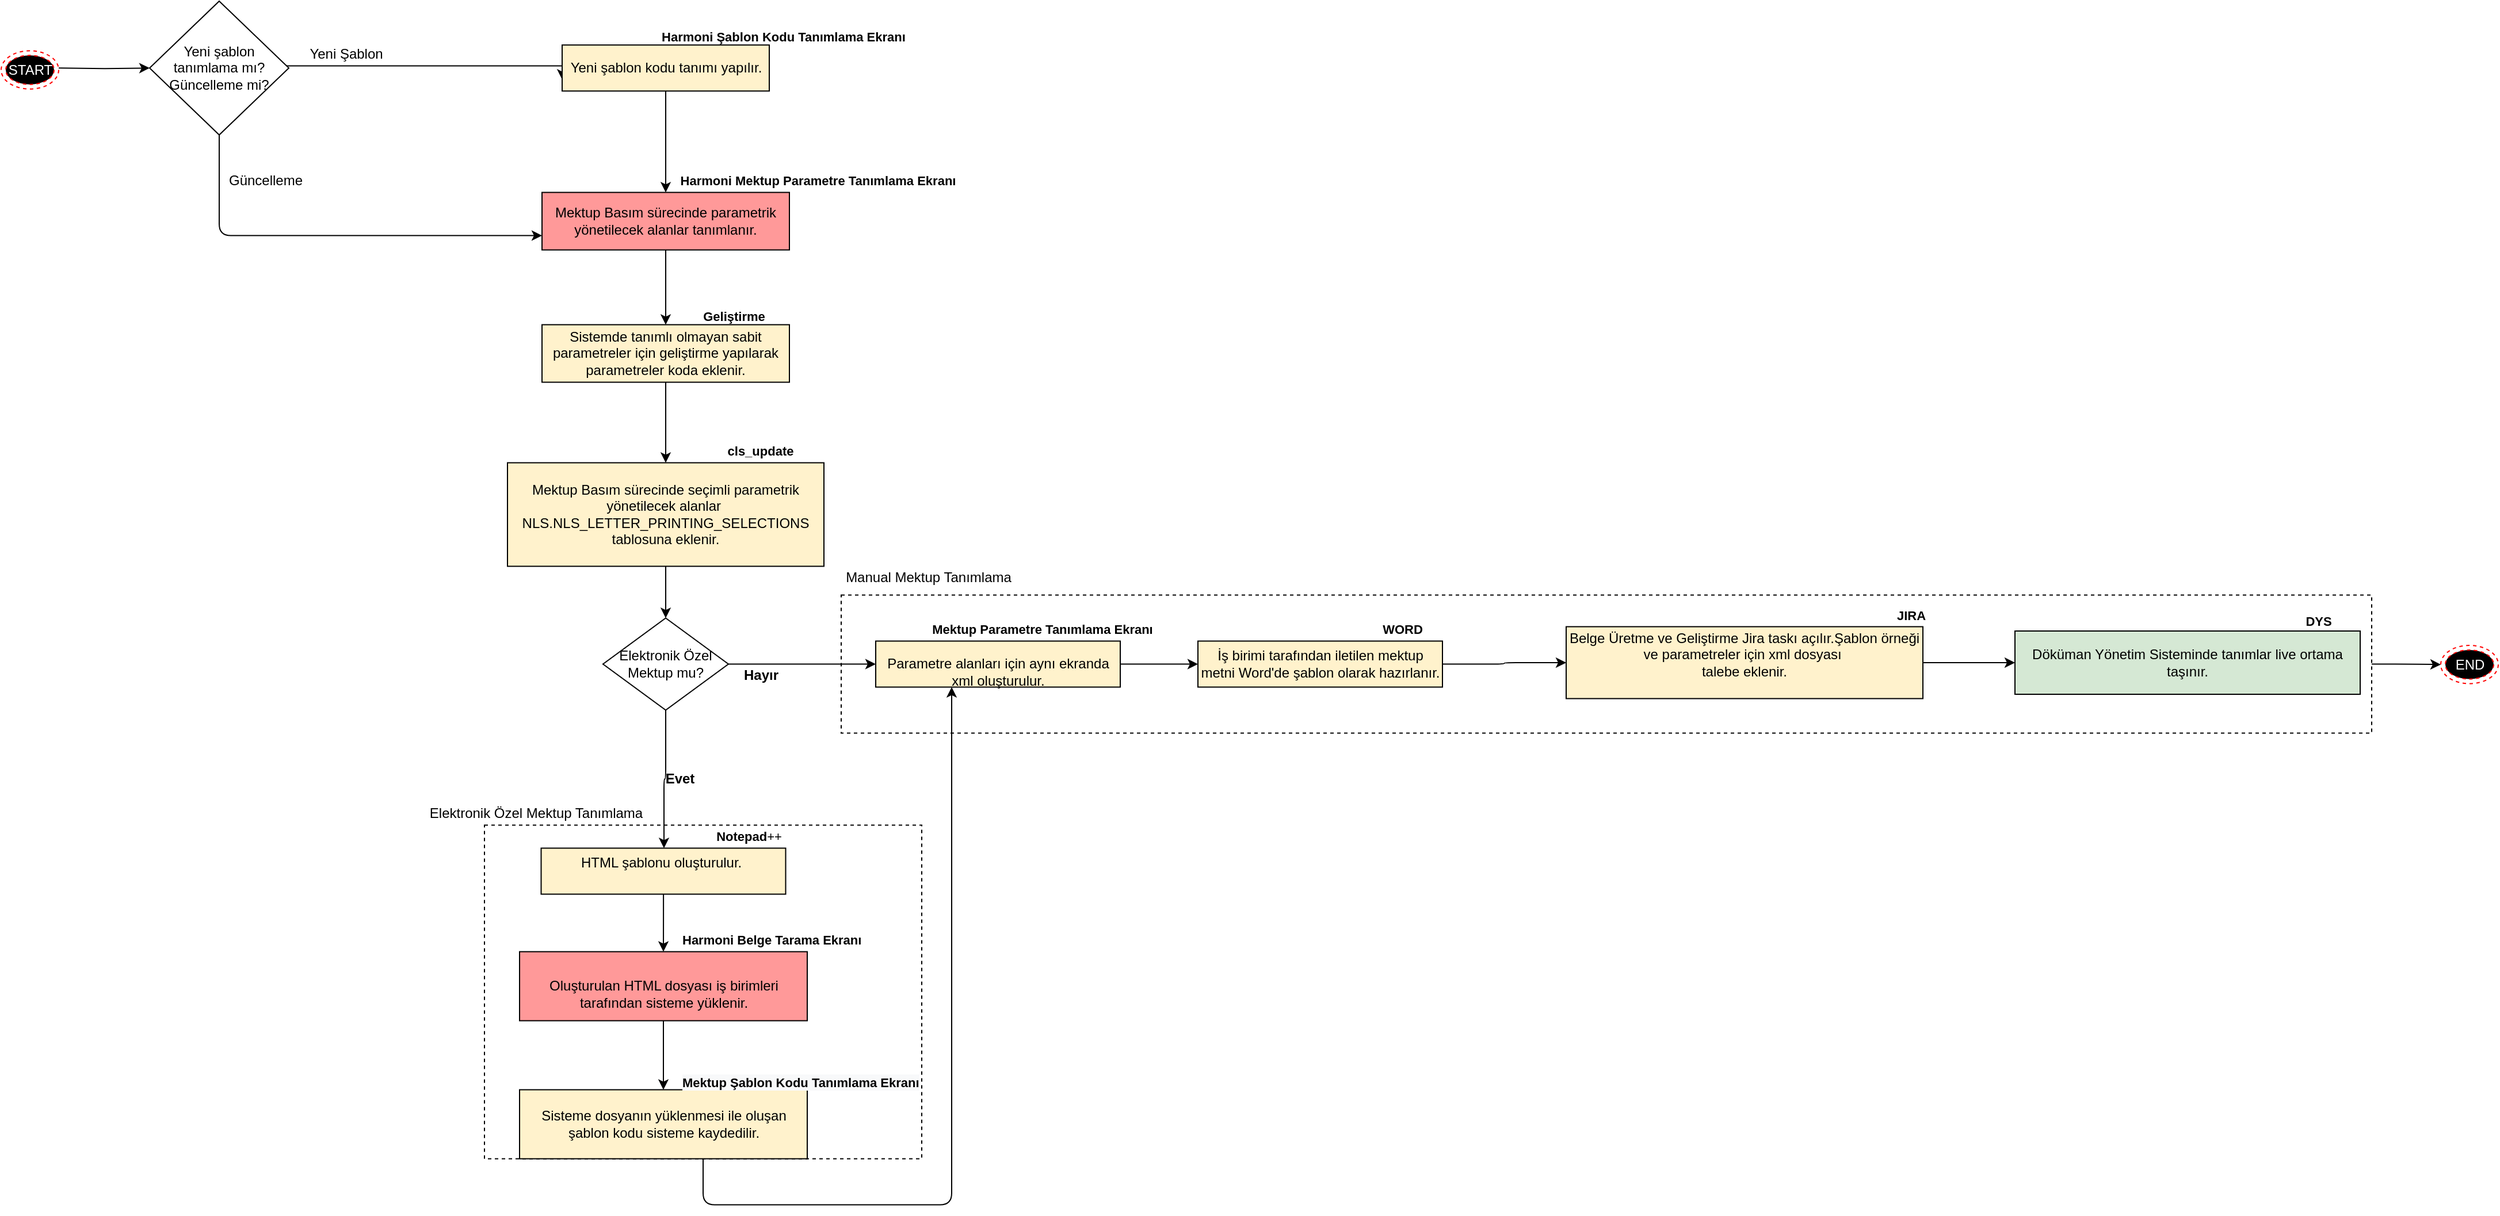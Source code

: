 <mxfile version="14.1.3" type="github">
  <diagram id="gG7oMvfesQ3UNzvVdMt5" name="Page-1">
    <mxGraphModel dx="1673" dy="908" grid="1" gridSize="10" guides="1" tooltips="1" connect="1" arrows="1" fold="1" page="1" pageScale="1" pageWidth="827" pageHeight="1169" math="0" shadow="0">
      <root>
        <mxCell id="0" />
        <mxCell id="1" parent="0" />
        <mxCell id="l8qZVdRTa9FN8ElazUqD-1" value="" style="rounded=0;whiteSpace=wrap;html=1;dashed=1;fillColor=none;" vertex="1" parent="1">
          <mxGeometry x="760" y="1046.25" width="380" height="290" as="geometry" />
        </mxCell>
        <mxCell id="l8qZVdRTa9FN8ElazUqD-2" style="edgeStyle=orthogonalEdgeStyle;rounded=1;orthogonalLoop=1;jettySize=auto;html=1;entryX=0;entryY=0.5;entryDx=0;entryDy=0;" edge="1" parent="1" source="l8qZVdRTa9FN8ElazUqD-3" target="l8qZVdRTa9FN8ElazUqD-49">
          <mxGeometry relative="1" as="geometry">
            <mxPoint x="2460" y="906.25" as="targetPoint" />
          </mxGeometry>
        </mxCell>
        <mxCell id="l8qZVdRTa9FN8ElazUqD-3" value="" style="rounded=0;whiteSpace=wrap;html=1;dashed=1;fillColor=none;" vertex="1" parent="1">
          <mxGeometry x="1070" y="846.25" width="1330" height="120" as="geometry" />
        </mxCell>
        <mxCell id="l8qZVdRTa9FN8ElazUqD-4" style="edgeStyle=orthogonalEdgeStyle;rounded=0;orthogonalLoop=1;jettySize=auto;html=1;exitX=1;exitY=0.5;exitDx=0;exitDy=0;entryX=0;entryY=0.5;entryDx=0;entryDy=0;" edge="1" parent="1" target="l8qZVdRTa9FN8ElazUqD-7">
          <mxGeometry relative="1" as="geometry">
            <mxPoint x="390" y="388.13" as="sourcePoint" />
          </mxGeometry>
        </mxCell>
        <mxCell id="l8qZVdRTa9FN8ElazUqD-5" style="edgeStyle=orthogonalEdgeStyle;rounded=1;orthogonalLoop=1;jettySize=auto;html=1;entryX=0;entryY=0.75;entryDx=0;entryDy=0;" edge="1" parent="1" source="l8qZVdRTa9FN8ElazUqD-7" target="l8qZVdRTa9FN8ElazUqD-16">
          <mxGeometry relative="1" as="geometry">
            <Array as="points">
              <mxPoint x="529" y="534.25" />
            </Array>
            <mxPoint x="530" y="516.25" as="targetPoint" />
          </mxGeometry>
        </mxCell>
        <mxCell id="l8qZVdRTa9FN8ElazUqD-6" value="" style="edgeStyle=orthogonalEdgeStyle;rounded=0;orthogonalLoop=1;jettySize=auto;html=1;entryX=0;entryY=0.75;entryDx=0;entryDy=0;" edge="1" parent="1" source="l8qZVdRTa9FN8ElazUqD-7" target="l8qZVdRTa9FN8ElazUqD-17">
          <mxGeometry relative="1" as="geometry">
            <mxPoint x="760" y="386.25" as="targetPoint" />
            <Array as="points">
              <mxPoint x="827" y="386.25" />
            </Array>
          </mxGeometry>
        </mxCell>
        <mxCell id="l8qZVdRTa9FN8ElazUqD-7" value="Yeni şablon tanımlama mı? Güncelleme mi?" style="rhombus;whiteSpace=wrap;html=1;" vertex="1" parent="1">
          <mxGeometry x="469" y="330" width="121" height="116.25" as="geometry" />
        </mxCell>
        <mxCell id="l8qZVdRTa9FN8ElazUqD-8" value="Güncelleme" style="text;html=1;strokeColor=none;fillColor=none;align=center;verticalAlign=middle;whiteSpace=wrap;rounded=0;" vertex="1" parent="1">
          <mxGeometry x="530" y="476.25" width="80" height="20" as="geometry" />
        </mxCell>
        <mxCell id="l8qZVdRTa9FN8ElazUqD-9" value="Yeni Şablon" style="text;html=1;strokeColor=none;fillColor=none;align=center;verticalAlign=middle;whiteSpace=wrap;rounded=0;dashed=1;" vertex="1" parent="1">
          <mxGeometry x="590" y="366.25" width="100" height="20" as="geometry" />
        </mxCell>
        <mxCell id="l8qZVdRTa9FN8ElazUqD-10" value="&lt;font style=&quot;font-size: 11px&quot;&gt;&lt;b&gt;Harmoni Şablon Kodu Tanımlama Ekranı&lt;/b&gt;&lt;/font&gt;" style="text;html=1;strokeColor=none;fillColor=none;align=center;verticalAlign=middle;whiteSpace=wrap;rounded=0;" vertex="1" parent="1">
          <mxGeometry x="910" y="348.13" width="220" height="25" as="geometry" />
        </mxCell>
        <mxCell id="l8qZVdRTa9FN8ElazUqD-11" value="" style="edgeStyle=elbowEdgeStyle;elbow=vertical;" edge="1" parent="1" source="l8qZVdRTa9FN8ElazUqD-18" target="l8qZVdRTa9FN8ElazUqD-20">
          <mxGeometry relative="1" as="geometry">
            <mxPoint x="770" y="661.25" as="sourcePoint" />
            <mxPoint x="859" y="706.25" as="targetPoint" />
          </mxGeometry>
        </mxCell>
        <mxCell id="l8qZVdRTa9FN8ElazUqD-12" value="" style="edgeStyle=elbowEdgeStyle;elbow=vertical;exitX=0.5;exitY=1;exitDx=0;exitDy=0;entryX=0.5;entryY=0;entryDx=0;entryDy=0;" edge="1" parent="1" source="l8qZVdRTa9FN8ElazUqD-17" target="l8qZVdRTa9FN8ElazUqD-16">
          <mxGeometry relative="1" as="geometry">
            <mxPoint x="854.5" y="406.25" as="sourcePoint" />
            <mxPoint x="859.5" y="496.25" as="targetPoint" />
            <Array as="points">
              <mxPoint x="825" y="436.25" />
            </Array>
          </mxGeometry>
        </mxCell>
        <mxCell id="l8qZVdRTa9FN8ElazUqD-13" value="" style="edgeStyle=elbowEdgeStyle;elbow=vertical;" edge="1" parent="1" source="l8qZVdRTa9FN8ElazUqD-16" target="l8qZVdRTa9FN8ElazUqD-18">
          <mxGeometry relative="1" as="geometry">
            <mxPoint x="913" y="551.25" as="sourcePoint" />
            <mxPoint x="770" y="606.25" as="targetPoint" />
          </mxGeometry>
        </mxCell>
        <mxCell id="l8qZVdRTa9FN8ElazUqD-14" value="&lt;font style=&quot;font-size: 11px&quot;&gt;&lt;b&gt;Harmoni Mektup Parametre Tanımlama Ekranı&lt;/b&gt;&lt;/font&gt;" style="text;html=1;strokeColor=none;fillColor=none;align=center;verticalAlign=middle;whiteSpace=wrap;rounded=0;" vertex="1" parent="1">
          <mxGeometry x="920" y="476.25" width="260" height="20" as="geometry" />
        </mxCell>
        <mxCell id="l8qZVdRTa9FN8ElazUqD-15" value="&lt;font style=&quot;font-size: 11px&quot;&gt;&lt;b&gt;Geliştirme&lt;/b&gt;&lt;/font&gt;" style="text;html=1;strokeColor=none;fillColor=none;align=center;verticalAlign=middle;whiteSpace=wrap;rounded=0;" vertex="1" parent="1">
          <mxGeometry x="937" y="586.25" width="80" height="35" as="geometry" />
        </mxCell>
        <mxCell id="l8qZVdRTa9FN8ElazUqD-16" value="&lt;span style=&quot;text-align: left&quot;&gt;Mektup Basım sürecinde parametrik yönetilecek alanlar tanımlanır.&lt;/span&gt;" style="rounded=0;whiteSpace=wrap;html=1;fillColor=#FF9999;" vertex="1" parent="1">
          <mxGeometry x="810" y="496.25" width="215" height="50" as="geometry" />
        </mxCell>
        <mxCell id="l8qZVdRTa9FN8ElazUqD-17" value="&lt;span style=&quot;text-align: left&quot;&gt;Yeni şablon kodu tanımı yapılır.&lt;br&gt;&lt;/span&gt;" style="rounded=0;whiteSpace=wrap;html=1;fillColor=#FFF2CC;" vertex="1" parent="1">
          <mxGeometry x="827.5" y="368.13" width="180" height="40" as="geometry" />
        </mxCell>
        <mxCell id="l8qZVdRTa9FN8ElazUqD-18" value="&lt;span style=&quot;text-align: left&quot;&gt;Sistemde tanımlı olmayan sabit parametreler için geliştirme yapılarak parametreler koda eklenir.&lt;/span&gt;" style="rounded=0;whiteSpace=wrap;html=1;fillColor=#FFF2CC;" vertex="1" parent="1">
          <mxGeometry x="810" y="611.25" width="215" height="50" as="geometry" />
        </mxCell>
        <mxCell id="l8qZVdRTa9FN8ElazUqD-19" value="" style="edgeStyle=orthogonalEdgeStyle;rounded=1;orthogonalLoop=1;jettySize=auto;html=1;" edge="1" parent="1" source="l8qZVdRTa9FN8ElazUqD-20" target="l8qZVdRTa9FN8ElazUqD-24">
          <mxGeometry relative="1" as="geometry">
            <Array as="points" />
          </mxGeometry>
        </mxCell>
        <mxCell id="l8qZVdRTa9FN8ElazUqD-20" value="&lt;span style=&quot;text-align: left&quot;&gt;Mektup Basım sürecinde seçimli parametrik yönetilecek alanlar&amp;nbsp; NLS.NLS_LETTER_PRINTING_SELECTIONS tablosuna eklenir.&lt;br&gt;&lt;/span&gt;" style="rounded=0;whiteSpace=wrap;html=1;fillColor=#FFF2CC;" vertex="1" parent="1">
          <mxGeometry x="780" y="731.25" width="275" height="90" as="geometry" />
        </mxCell>
        <mxCell id="l8qZVdRTa9FN8ElazUqD-21" value="&lt;font size=&quot;1&quot;&gt;&lt;span style=&quot;font-size: 11px&quot;&gt;&lt;b&gt;cls_update&lt;/b&gt;&lt;/span&gt;&lt;/font&gt;" style="text;html=1;strokeColor=none;fillColor=none;align=center;verticalAlign=middle;whiteSpace=wrap;rounded=0;" vertex="1" parent="1">
          <mxGeometry x="930" y="711.25" width="140" height="20" as="geometry" />
        </mxCell>
        <mxCell id="l8qZVdRTa9FN8ElazUqD-22" value="" style="edgeStyle=orthogonalEdgeStyle;rounded=1;orthogonalLoop=1;jettySize=auto;html=1;" edge="1" parent="1" source="l8qZVdRTa9FN8ElazUqD-24" target="l8qZVdRTa9FN8ElazUqD-31">
          <mxGeometry relative="1" as="geometry">
            <mxPoint x="918" y="1056.25" as="targetPoint" />
            <Array as="points">
              <mxPoint x="918" y="1006.25" />
              <mxPoint x="916" y="1006.25" />
            </Array>
          </mxGeometry>
        </mxCell>
        <mxCell id="l8qZVdRTa9FN8ElazUqD-23" style="edgeStyle=orthogonalEdgeStyle;rounded=1;orthogonalLoop=1;jettySize=auto;html=1;entryX=0;entryY=0.5;entryDx=0;entryDy=0;" edge="1" parent="1" source="l8qZVdRTa9FN8ElazUqD-24" target="l8qZVdRTa9FN8ElazUqD-39">
          <mxGeometry relative="1" as="geometry" />
        </mxCell>
        <mxCell id="l8qZVdRTa9FN8ElazUqD-24" value="Elektronik Özel Mektup mu?" style="rhombus;whiteSpace=wrap;html=1;" vertex="1" parent="1">
          <mxGeometry x="863" y="866.25" width="109" height="80" as="geometry" />
        </mxCell>
        <mxCell id="l8qZVdRTa9FN8ElazUqD-25" value="&lt;b&gt;Evet&lt;/b&gt;" style="text;html=1;strokeColor=none;fillColor=none;align=center;verticalAlign=middle;whiteSpace=wrap;rounded=0;dashed=1;" vertex="1" parent="1">
          <mxGeometry x="910" y="996.25" width="40" height="20" as="geometry" />
        </mxCell>
        <mxCell id="l8qZVdRTa9FN8ElazUqD-26" value="&lt;b&gt;Hayır&lt;/b&gt;" style="text;html=1;align=center;verticalAlign=middle;resizable=0;points=[];autosize=1;" vertex="1" parent="1">
          <mxGeometry x="975" y="906.25" width="50" height="20" as="geometry" />
        </mxCell>
        <mxCell id="l8qZVdRTa9FN8ElazUqD-27" style="edgeStyle=orthogonalEdgeStyle;rounded=1;orthogonalLoop=1;jettySize=auto;html=1;exitX=0.5;exitY=1;exitDx=0;exitDy=0;entryX=0.5;entryY=0;entryDx=0;entryDy=0;" edge="1" parent="1" source="l8qZVdRTa9FN8ElazUqD-32" target="l8qZVdRTa9FN8ElazUqD-33">
          <mxGeometry relative="1" as="geometry">
            <mxPoint x="242.567" y="2071.25" as="targetPoint" />
            <mxPoint x="917.467" y="1246.25" as="sourcePoint" />
          </mxGeometry>
        </mxCell>
        <mxCell id="l8qZVdRTa9FN8ElazUqD-28" value="&lt;font style=&quot;font-size: 11px&quot;&gt;&lt;b&gt;&lt;font style=&quot;font-size: 11px&quot;&gt;Notepad&lt;/font&gt;&lt;/b&gt;++&lt;/font&gt;" style="text;html=1;strokeColor=none;fillColor=none;align=center;verticalAlign=middle;whiteSpace=wrap;rounded=0;" vertex="1" parent="1">
          <mxGeometry x="970" y="1046.25" width="40" height="20" as="geometry" />
        </mxCell>
        <mxCell id="l8qZVdRTa9FN8ElazUqD-29" value="&lt;font style=&quot;font-size: 11px&quot;&gt;&lt;font style=&quot;font-size: 11px&quot;&gt;&lt;b&gt;Harmoni Belge Tarama&amp;nbsp;&lt;/b&gt;&lt;b&gt;Ekranı&lt;/b&gt;&lt;/font&gt;&amp;nbsp;&lt;/font&gt;" style="text;html=1;strokeColor=none;fillColor=none;align=left;verticalAlign=middle;whiteSpace=wrap;rounded=0;" vertex="1" parent="1">
          <mxGeometry x="930" y="1136.25" width="220" height="20" as="geometry" />
        </mxCell>
        <mxCell id="l8qZVdRTa9FN8ElazUqD-30" value="" style="edgeStyle=orthogonalEdgeStyle;rounded=1;orthogonalLoop=1;jettySize=auto;html=1;" edge="1" parent="1" source="l8qZVdRTa9FN8ElazUqD-31" target="l8qZVdRTa9FN8ElazUqD-32">
          <mxGeometry relative="1" as="geometry" />
        </mxCell>
        <mxCell id="l8qZVdRTa9FN8ElazUqD-31" value="&lt;span style=&quot;text-align: left&quot;&gt;HTML şablonu oluşturulur.&amp;nbsp;&lt;/span&gt;&lt;div style=&quot;padding: 0px ; margin: 0px ; text-align: left&quot;&gt;&lt;br style=&quot;padding: 0px ; margin: 0px&quot;&gt;&lt;/div&gt;" style="rounded=0;whiteSpace=wrap;html=1;fillColor=#FFF2CC;" vertex="1" parent="1">
          <mxGeometry x="809.25" y="1066.25" width="212.5" height="40" as="geometry" />
        </mxCell>
        <mxCell id="l8qZVdRTa9FN8ElazUqD-32" value="&lt;br style=&quot;padding: 0px ; margin: 0px ; text-align: left&quot;&gt;&lt;span style=&quot;text-align: left&quot;&gt;Oluşturulan HTML dosyası iş birimleri tarafından sisteme yüklenir.&lt;br&gt;&lt;/span&gt;" style="rounded=0;whiteSpace=wrap;html=1;fillColor=#FF9999;" vertex="1" parent="1">
          <mxGeometry x="790.5" y="1156.25" width="250" height="60" as="geometry" />
        </mxCell>
        <mxCell id="l8qZVdRTa9FN8ElazUqD-33" value="&lt;br style=&quot;padding: 0px ; margin: 0px ; text-align: left&quot;&gt;&lt;span style=&quot;text-align: left&quot;&gt;Sisteme dosyanın yüklenmesi ile oluşan şablon kodu sisteme&amp;nbsp;&lt;/span&gt;&lt;span style=&quot;text-align: left&quot;&gt;kaydedilir.&lt;br&gt;&lt;/span&gt;&lt;span style=&quot;text-align: left&quot;&gt;&lt;br&gt;&lt;/span&gt;" style="rounded=0;whiteSpace=wrap;html=1;fillColor=#FFF2CC;" vertex="1" parent="1">
          <mxGeometry x="790.5" y="1276.25" width="250" height="60" as="geometry" />
        </mxCell>
        <mxCell id="l8qZVdRTa9FN8ElazUqD-34" value="&lt;b style=&quot;color: rgb(0 , 0 , 0) ; font-family: &amp;#34;helvetica&amp;#34; ; font-style: normal ; letter-spacing: normal ; text-align: left ; text-indent: 0px ; text-transform: none ; word-spacing: 0px ; background-color: rgb(248 , 249 , 250)&quot;&gt;&lt;font style=&quot;font-size: 11px&quot;&gt;Mektup Şablon Kodu Tanımlama Ekranı&lt;/font&gt;&lt;/b&gt;" style="text;whiteSpace=wrap;html=1;" vertex="1" parent="1">
          <mxGeometry x="930" y="1256.25" width="290" height="30" as="geometry" />
        </mxCell>
        <mxCell id="l8qZVdRTa9FN8ElazUqD-35" value="&lt;b&gt;&lt;font style=&quot;font-size: 11px&quot;&gt;DYS&lt;/font&gt;&lt;/b&gt;" style="text;html=1;strokeColor=none;fillColor=none;align=center;verticalAlign=middle;whiteSpace=wrap;rounded=0;" vertex="1" parent="1">
          <mxGeometry x="2318" y="858.75" width="72" height="20" as="geometry" />
        </mxCell>
        <mxCell id="l8qZVdRTa9FN8ElazUqD-36" value="&lt;b&gt;&lt;font style=&quot;font-size: 11px&quot;&gt;Mektup Parametre Tanımlama Ekranı&lt;/font&gt;&lt;/b&gt;" style="text;html=1;strokeColor=none;fillColor=none;align=center;verticalAlign=middle;whiteSpace=wrap;rounded=0;" vertex="1" parent="1">
          <mxGeometry x="1110" y="866.25" width="270" height="20" as="geometry" />
        </mxCell>
        <mxCell id="l8qZVdRTa9FN8ElazUqD-37" value="&lt;b&gt;&lt;font style=&quot;font-size: 11px&quot;&gt;JIRA&lt;/font&gt;&lt;/b&gt;" style="text;html=1;strokeColor=none;fillColor=none;align=center;verticalAlign=middle;whiteSpace=wrap;rounded=0;" vertex="1" parent="1">
          <mxGeometry x="1980" y="853.75" width="40" height="20" as="geometry" />
        </mxCell>
        <mxCell id="l8qZVdRTa9FN8ElazUqD-38" style="edgeStyle=orthogonalEdgeStyle;rounded=1;orthogonalLoop=1;jettySize=auto;html=1;" edge="1" parent="1" source="l8qZVdRTa9FN8ElazUqD-39">
          <mxGeometry relative="1" as="geometry">
            <mxPoint x="1380" y="906.25" as="targetPoint" />
          </mxGeometry>
        </mxCell>
        <mxCell id="l8qZVdRTa9FN8ElazUqD-39" value="&lt;br style=&quot;padding: 0px ; margin: 0px ; text-align: left&quot;&gt;&lt;span style=&quot;text-align: left&quot;&gt;Parametre alanları için aynı ekranda xml oluşturulur.&lt;br&gt;&lt;/span&gt;" style="rounded=0;whiteSpace=wrap;html=1;fillColor=#FFF2CC;" vertex="1" parent="1">
          <mxGeometry x="1100" y="886.25" width="212.5" height="40" as="geometry" />
        </mxCell>
        <mxCell id="l8qZVdRTa9FN8ElazUqD-40" style="edgeStyle=orthogonalEdgeStyle;rounded=1;orthogonalLoop=1;jettySize=auto;html=1;entryX=0;entryY=0.5;entryDx=0;entryDy=0;" edge="1" parent="1" source="l8qZVdRTa9FN8ElazUqD-41" target="l8qZVdRTa9FN8ElazUqD-44">
          <mxGeometry relative="1" as="geometry">
            <mxPoint x="1650" y="906.25" as="targetPoint" />
          </mxGeometry>
        </mxCell>
        <mxCell id="l8qZVdRTa9FN8ElazUqD-41" value="&lt;span style=&quot;text-align: left&quot;&gt;İş birimi tarafından iletilen mektup metni Word&#39;de şablon olarak&amp;nbsp;hazırlanır.&lt;/span&gt;&lt;span style=&quot;text-align: left&quot;&gt;&lt;br&gt;&lt;/span&gt;" style="rounded=0;whiteSpace=wrap;html=1;fillColor=#FFF2CC;" vertex="1" parent="1">
          <mxGeometry x="1380" y="886.25" width="212.5" height="40" as="geometry" />
        </mxCell>
        <mxCell id="l8qZVdRTa9FN8ElazUqD-42" value="&lt;font size=&quot;1&quot;&gt;&lt;b style=&quot;font-size: 11px&quot;&gt;WORD&lt;/b&gt;&lt;/font&gt;" style="text;html=1;strokeColor=none;fillColor=none;align=center;verticalAlign=middle;whiteSpace=wrap;rounded=0;" vertex="1" parent="1">
          <mxGeometry x="1537.5" y="866.25" width="40" height="20" as="geometry" />
        </mxCell>
        <mxCell id="l8qZVdRTa9FN8ElazUqD-43" style="edgeStyle=orthogonalEdgeStyle;rounded=1;orthogonalLoop=1;jettySize=auto;html=1;entryX=0;entryY=0.5;entryDx=0;entryDy=0;" edge="1" parent="1" source="l8qZVdRTa9FN8ElazUqD-44" target="l8qZVdRTa9FN8ElazUqD-45">
          <mxGeometry relative="1" as="geometry">
            <mxPoint x="2200" y="931.25" as="targetPoint" />
          </mxGeometry>
        </mxCell>
        <mxCell id="l8qZVdRTa9FN8ElazUqD-44" value="&lt;span style=&quot;text-align: left&quot;&gt;Belge Üretme ve Geliştirme Jira taskı açılır.Şablon örneği ve parametreler için xml dosyası&amp;nbsp;&lt;/span&gt;&lt;br style=&quot;padding: 0px ; margin: 0px ; text-align: left&quot;&gt;&lt;span style=&quot;text-align: left&quot;&gt;talebe eklenir.&lt;br&gt;&lt;/span&gt;&lt;span style=&quot;text-align: left&quot;&gt;&lt;br&gt;&lt;/span&gt;" style="rounded=0;whiteSpace=wrap;html=1;fillColor=#FFF2CC;" vertex="1" parent="1">
          <mxGeometry x="1700" y="873.75" width="310" height="62.5" as="geometry" />
        </mxCell>
        <mxCell id="l8qZVdRTa9FN8ElazUqD-45" value="&lt;span style=&quot;text-align: left&quot;&gt;Döküman Yönetim Sisteminde tanımlar live ortama taşınır.&lt;/span&gt;&lt;span style=&quot;text-align: left&quot;&gt;&lt;br&gt;&lt;/span&gt;" style="rounded=0;whiteSpace=wrap;html=1;fillColor=#D5E8D4;" vertex="1" parent="1">
          <mxGeometry x="2090" y="877.5" width="300" height="55" as="geometry" />
        </mxCell>
        <mxCell id="l8qZVdRTa9FN8ElazUqD-46" value="Manual Mektup Tanımlama" style="text;html=1;strokeColor=none;fillColor=none;align=center;verticalAlign=middle;whiteSpace=wrap;rounded=0;dashed=1;" vertex="1" parent="1">
          <mxGeometry x="1040.5" y="821.25" width="210" height="20" as="geometry" />
        </mxCell>
        <mxCell id="l8qZVdRTa9FN8ElazUqD-47" value="" style="edgeStyle=orthogonalEdgeStyle;rounded=1;orthogonalLoop=1;jettySize=auto;html=1;" edge="1" parent="1" source="l8qZVdRTa9FN8ElazUqD-1" target="l8qZVdRTa9FN8ElazUqD-39">
          <mxGeometry relative="1" as="geometry">
            <mxPoint x="950" y="1416.25" as="targetPoint" />
            <Array as="points">
              <mxPoint x="950" y="1376.25" />
              <mxPoint x="1166" y="1376.25" />
            </Array>
          </mxGeometry>
        </mxCell>
        <mxCell id="l8qZVdRTa9FN8ElazUqD-48" value="Elektronik Özel Mektup Tanımlama" style="text;html=1;strokeColor=none;fillColor=none;align=center;verticalAlign=middle;whiteSpace=wrap;rounded=0;dashed=1;" vertex="1" parent="1">
          <mxGeometry x="700" y="1026.25" width="210" height="20" as="geometry" />
        </mxCell>
        <mxCell id="l8qZVdRTa9FN8ElazUqD-49" value="&lt;font color=&quot;#ffffff&quot;&gt;END&lt;/font&gt;" style="ellipse;html=1;shape=endState;fillColor=#000000;strokeColor=#ff0000;dashed=1;" vertex="1" parent="1">
          <mxGeometry x="2460" y="890" width="50" height="33.25" as="geometry" />
        </mxCell>
        <mxCell id="l8qZVdRTa9FN8ElazUqD-50" value="&lt;font color=&quot;#ffffff&quot;&gt;START&lt;/font&gt;" style="ellipse;html=1;shape=endState;fillColor=#000000;strokeColor=#ff0000;dashed=1;" vertex="1" parent="1">
          <mxGeometry x="340" y="373.13" width="50" height="33.25" as="geometry" />
        </mxCell>
      </root>
    </mxGraphModel>
  </diagram>
</mxfile>
